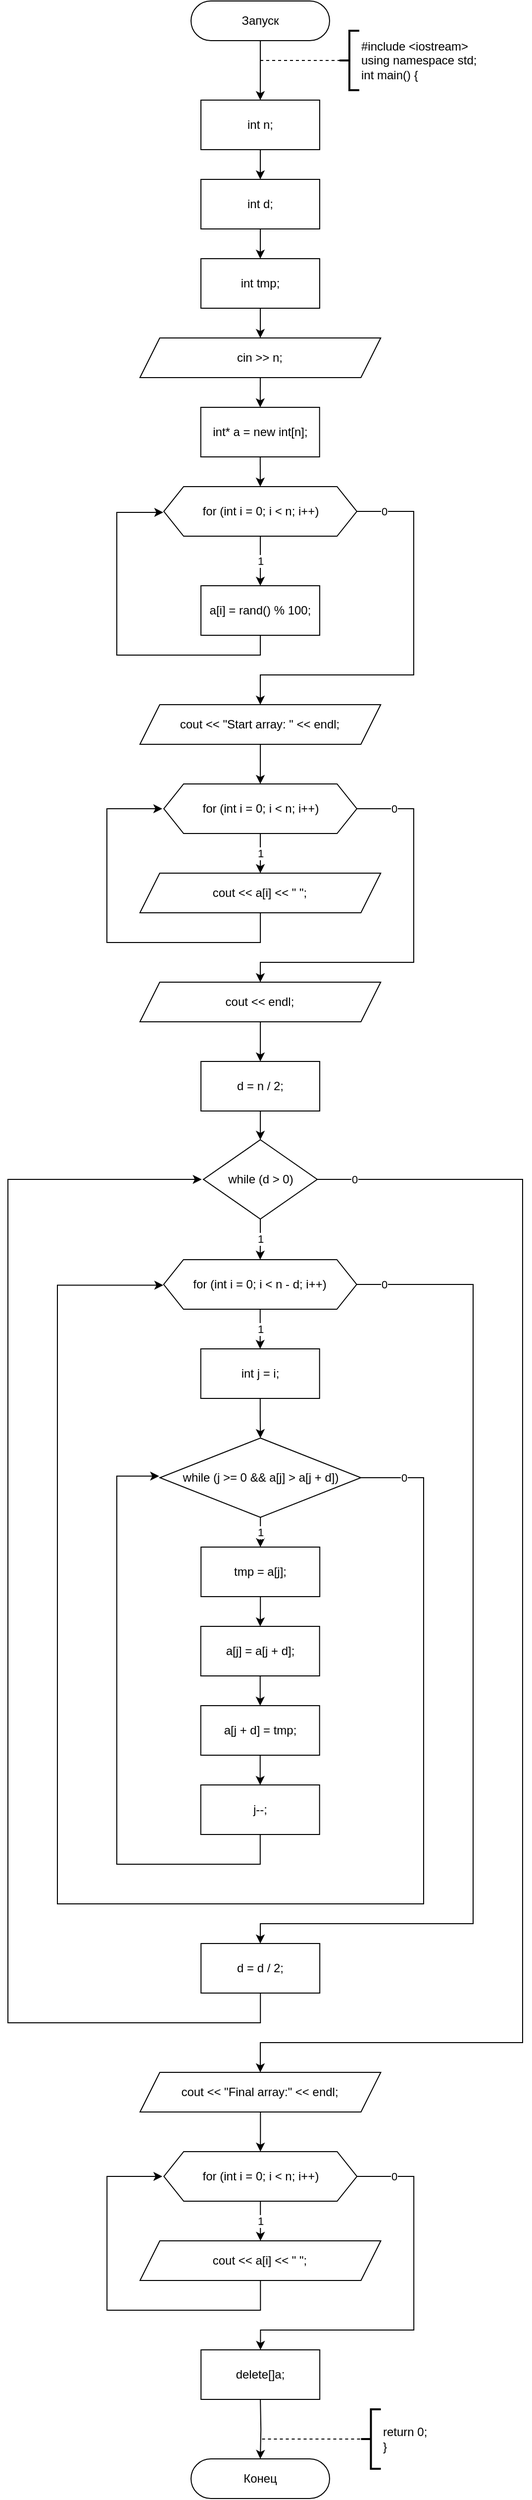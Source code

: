 <mxfile>
    <diagram id="tr8WCDj-hul7nBdrf4UF" name="Страница 1">
        <mxGraphModel dx="917" dy="923" grid="1" gridSize="10" guides="1" tooltips="1" connect="0" arrows="1" fold="1" page="1" pageScale="1" pageWidth="827" pageHeight="1169" math="0" shadow="0">
            <root>
                <mxCell id="0"/>
                <mxCell id="1" parent="0"/>
                <mxCell id="2" style="edgeStyle=orthogonalEdgeStyle;rounded=0;orthogonalLoop=1;jettySize=auto;html=1;" parent="1" source="3" target="4" edge="1">
                    <mxGeometry relative="1" as="geometry"/>
                </mxCell>
                <mxCell id="3" value="Запуск" style="rounded=1;whiteSpace=wrap;html=1;arcSize=50;" parent="1" vertex="1">
                    <mxGeometry x="305" y="20" width="140" height="40" as="geometry"/>
                </mxCell>
                <mxCell id="195" style="edgeStyle=none;html=1;" parent="1" source="4" edge="1">
                    <mxGeometry relative="1" as="geometry">
                        <mxPoint x="375" y="200" as="targetPoint"/>
                    </mxGeometry>
                </mxCell>
                <mxCell id="4" value="int n;" style="rounded=0;whiteSpace=wrap;html=1;" parent="1" vertex="1">
                    <mxGeometry x="315" y="120" width="120" height="50" as="geometry"/>
                </mxCell>
                <mxCell id="5" value="#include &amp;lt;iostream&amp;gt;&lt;br&gt;using namespace std;&lt;br&gt;int main() {" style="strokeWidth=2;html=1;shape=mxgraph.flowchart.annotation_2;align=left;labelPosition=right;pointerEvents=1;" parent="1" vertex="1">
                    <mxGeometry x="455" y="50" width="20" height="60" as="geometry"/>
                </mxCell>
                <mxCell id="6" value="" style="endArrow=none;dashed=1;html=1;entryX=0;entryY=0.5;entryDx=0;entryDy=0;entryPerimeter=0;" parent="1" target="5" edge="1">
                    <mxGeometry width="50" height="50" relative="1" as="geometry">
                        <mxPoint x="375" y="80" as="sourcePoint"/>
                        <mxPoint x="465" y="70" as="targetPoint"/>
                    </mxGeometry>
                </mxCell>
                <mxCell id="7" value="Конец" style="rounded=1;whiteSpace=wrap;html=1;arcSize=50;" parent="1" vertex="1">
                    <mxGeometry x="305" y="2500" width="140" height="40" as="geometry"/>
                </mxCell>
                <mxCell id="10" value="return 0;&lt;br&gt;}" style="strokeWidth=2;html=1;shape=mxgraph.flowchart.annotation_2;align=left;labelPosition=right;pointerEvents=1;" parent="1" vertex="1">
                    <mxGeometry x="476.75" y="2450" width="20" height="60" as="geometry"/>
                </mxCell>
                <mxCell id="11" value="" style="endArrow=none;dashed=1;html=1;entryX=0;entryY=0.5;entryDx=0;entryDy=0;entryPerimeter=0;edgeStyle=orthogonalEdgeStyle;" parent="1" edge="1">
                    <mxGeometry width="50" height="50" relative="1" as="geometry">
                        <mxPoint x="376.75" y="2480" as="sourcePoint"/>
                        <mxPoint x="476.75" y="2480" as="targetPoint"/>
                    </mxGeometry>
                </mxCell>
                <mxCell id="236" style="edgeStyle=none;html=1;" parent="1" source="234" edge="1">
                    <mxGeometry relative="1" as="geometry">
                        <mxPoint x="375" y="280" as="targetPoint"/>
                    </mxGeometry>
                </mxCell>
                <mxCell id="234" value="int d;" style="rounded=0;whiteSpace=wrap;html=1;" parent="1" vertex="1">
                    <mxGeometry x="315" y="200" width="120" height="50" as="geometry"/>
                </mxCell>
                <mxCell id="370" value="" style="edgeStyle=orthogonalEdgeStyle;html=1;rounded=0;" parent="1" source="252" edge="1">
                    <mxGeometry relative="1" as="geometry">
                        <mxPoint x="375" y="360" as="targetPoint"/>
                    </mxGeometry>
                </mxCell>
                <mxCell id="252" value="int tmp;" style="rounded=0;whiteSpace=wrap;html=1;" parent="1" vertex="1">
                    <mxGeometry x="315" y="280" width="120" height="50" as="geometry"/>
                </mxCell>
                <mxCell id="366" style="edgeStyle=orthogonalEdgeStyle;rounded=0;html=1;" parent="1" target="7" edge="1">
                    <mxGeometry relative="1" as="geometry">
                        <mxPoint x="375.058" y="2440" as="sourcePoint"/>
                    </mxGeometry>
                </mxCell>
                <mxCell id="521" style="edgeStyle=none;html=1;" edge="1" parent="1" source="519" target="520">
                    <mxGeometry relative="1" as="geometry"/>
                </mxCell>
                <mxCell id="519" value="cin &amp;gt;&amp;gt; n;" style="shape=parallelogram;perimeter=parallelogramPerimeter;whiteSpace=wrap;html=1;fixedSize=1;" vertex="1" parent="1">
                    <mxGeometry x="253.39" y="360" width="243.25" height="40" as="geometry"/>
                </mxCell>
                <mxCell id="523" style="edgeStyle=none;html=1;" edge="1" parent="1" source="520" target="522">
                    <mxGeometry relative="1" as="geometry"/>
                </mxCell>
                <mxCell id="520" value="int* a = new int[n];" style="rounded=0;whiteSpace=wrap;html=1;" vertex="1" parent="1">
                    <mxGeometry x="314.86" y="430" width="120" height="50" as="geometry"/>
                </mxCell>
                <mxCell id="525" value="1" style="edgeStyle=none;html=1;rounded=0;" edge="1" parent="1" source="522" target="524">
                    <mxGeometry relative="1" as="geometry"/>
                </mxCell>
                <mxCell id="529" value="0" style="edgeStyle=orthogonalEdgeStyle;rounded=0;html=1;" edge="1" parent="1" source="522" target="528">
                    <mxGeometry x="-0.865" relative="1" as="geometry">
                        <Array as="points">
                            <mxPoint x="530" y="535"/>
                            <mxPoint x="530" y="700"/>
                            <mxPoint x="375" y="700"/>
                        </Array>
                        <mxPoint as="offset"/>
                    </mxGeometry>
                </mxCell>
                <mxCell id="522" value="for (int i = 0; i &amp;lt; n; i++)" style="shape=hexagon;perimeter=hexagonPerimeter2;whiteSpace=wrap;html=1;fixedSize=1;" vertex="1" parent="1">
                    <mxGeometry x="277.52" y="510" width="195" height="50" as="geometry"/>
                </mxCell>
                <mxCell id="527" style="edgeStyle=orthogonalEdgeStyle;rounded=0;html=1;entryX=-0.003;entryY=0.52;entryDx=0;entryDy=0;entryPerimeter=0;" edge="1" parent="1" source="524" target="522">
                    <mxGeometry relative="1" as="geometry">
                        <Array as="points">
                            <mxPoint x="375" y="680"/>
                            <mxPoint x="230" y="680"/>
                            <mxPoint x="230" y="536"/>
                        </Array>
                    </mxGeometry>
                </mxCell>
                <mxCell id="524" value="a[i] = rand() % 100;" style="rounded=0;whiteSpace=wrap;html=1;" vertex="1" parent="1">
                    <mxGeometry x="315.02" y="610" width="120" height="50" as="geometry"/>
                </mxCell>
                <mxCell id="531" style="edgeStyle=orthogonalEdgeStyle;rounded=0;html=1;" edge="1" parent="1" source="528" target="530">
                    <mxGeometry relative="1" as="geometry"/>
                </mxCell>
                <mxCell id="528" value="cout &amp;lt;&amp;lt; &quot;Start array: &quot; &amp;lt;&amp;lt; endl;" style="shape=parallelogram;perimeter=parallelogramPerimeter;whiteSpace=wrap;html=1;fixedSize=1;" vertex="1" parent="1">
                    <mxGeometry x="253.39" y="730" width="243.25" height="40" as="geometry"/>
                </mxCell>
                <mxCell id="533" value="1" style="edgeStyle=orthogonalEdgeStyle;rounded=0;html=1;" edge="1" parent="1" source="530" target="532">
                    <mxGeometry relative="1" as="geometry"/>
                </mxCell>
                <mxCell id="536" value="0" style="edgeStyle=orthogonalEdgeStyle;rounded=0;html=1;" edge="1" parent="1" source="530" target="535">
                    <mxGeometry x="-0.806" relative="1" as="geometry">
                        <Array as="points">
                            <mxPoint x="530" y="835"/>
                            <mxPoint x="530" y="990"/>
                            <mxPoint x="375" y="990"/>
                        </Array>
                        <mxPoint as="offset"/>
                    </mxGeometry>
                </mxCell>
                <mxCell id="530" value="for (int i = 0; i &amp;lt; n; i++)" style="shape=hexagon;perimeter=hexagonPerimeter2;whiteSpace=wrap;html=1;fixedSize=1;" vertex="1" parent="1">
                    <mxGeometry x="277.52" y="810" width="195" height="50" as="geometry"/>
                </mxCell>
                <mxCell id="534" style="edgeStyle=orthogonalEdgeStyle;rounded=0;html=1;entryX=-0.008;entryY=0.5;entryDx=0;entryDy=0;entryPerimeter=0;" edge="1" parent="1" source="532" target="530">
                    <mxGeometry relative="1" as="geometry">
                        <Array as="points">
                            <mxPoint x="375" y="970"/>
                            <mxPoint x="220" y="970"/>
                            <mxPoint x="220" y="835"/>
                        </Array>
                    </mxGeometry>
                </mxCell>
                <mxCell id="532" value="cout &amp;lt;&amp;lt; a[i] &amp;lt;&amp;lt; &quot; &quot;;" style="shape=parallelogram;perimeter=parallelogramPerimeter;whiteSpace=wrap;html=1;fixedSize=1;" vertex="1" parent="1">
                    <mxGeometry x="253.39" y="900" width="243.25" height="40" as="geometry"/>
                </mxCell>
                <mxCell id="538" style="edgeStyle=orthogonalEdgeStyle;rounded=0;html=1;" edge="1" parent="1" source="535" target="537">
                    <mxGeometry relative="1" as="geometry"/>
                </mxCell>
                <mxCell id="535" value="cout &amp;lt;&amp;lt; endl;" style="shape=parallelogram;perimeter=parallelogramPerimeter;whiteSpace=wrap;html=1;fixedSize=1;" vertex="1" parent="1">
                    <mxGeometry x="253.4" y="1010" width="243.25" height="40" as="geometry"/>
                </mxCell>
                <mxCell id="540" style="edgeStyle=orthogonalEdgeStyle;rounded=0;html=1;" edge="1" parent="1" source="537" target="539">
                    <mxGeometry relative="1" as="geometry"/>
                </mxCell>
                <mxCell id="537" value="d = n / 2;" style="rounded=0;whiteSpace=wrap;html=1;" vertex="1" parent="1">
                    <mxGeometry x="315.03" y="1090" width="120" height="50" as="geometry"/>
                </mxCell>
                <mxCell id="542" value="1" style="edgeStyle=orthogonalEdgeStyle;rounded=0;html=1;" edge="1" parent="1" source="539" target="541">
                    <mxGeometry relative="1" as="geometry"/>
                </mxCell>
                <mxCell id="561" value="0" style="edgeStyle=orthogonalEdgeStyle;rounded=0;html=1;" edge="1" parent="1" source="539" target="560">
                    <mxGeometry x="-0.945" relative="1" as="geometry">
                        <Array as="points">
                            <mxPoint x="640" y="1209"/>
                            <mxPoint x="640" y="2080"/>
                            <mxPoint x="375" y="2080"/>
                        </Array>
                        <mxPoint x="-1" as="offset"/>
                    </mxGeometry>
                </mxCell>
                <mxCell id="539" value="while (d &amp;gt; 0)" style="rhombus;whiteSpace=wrap;html=1;" vertex="1" parent="1">
                    <mxGeometry x="317.51" y="1169" width="115.03" height="80" as="geometry"/>
                </mxCell>
                <mxCell id="544" value="1" style="edgeStyle=orthogonalEdgeStyle;rounded=0;html=1;" edge="1" parent="1" source="541" target="543">
                    <mxGeometry relative="1" as="geometry"/>
                </mxCell>
                <mxCell id="558" value="0" style="edgeStyle=orthogonalEdgeStyle;rounded=0;html=1;" edge="1" parent="1" source="541" target="557">
                    <mxGeometry x="-0.945" relative="1" as="geometry">
                        <Array as="points">
                            <mxPoint x="590" y="1315"/>
                            <mxPoint x="590" y="1960"/>
                            <mxPoint x="375" y="1960"/>
                        </Array>
                        <mxPoint as="offset"/>
                    </mxGeometry>
                </mxCell>
                <mxCell id="541" value="for (int i = 0; i &amp;lt; n - d; i++)" style="shape=hexagon;perimeter=hexagonPerimeter2;whiteSpace=wrap;html=1;fixedSize=1;" vertex="1" parent="1">
                    <mxGeometry x="277.36" y="1290" width="195" height="50" as="geometry"/>
                </mxCell>
                <mxCell id="546" style="edgeStyle=orthogonalEdgeStyle;rounded=0;html=1;" edge="1" parent="1" source="543" target="545">
                    <mxGeometry relative="1" as="geometry"/>
                </mxCell>
                <mxCell id="543" value="int j = i;" style="rounded=0;whiteSpace=wrap;html=1;" vertex="1" parent="1">
                    <mxGeometry x="314.86" y="1380" width="120" height="50" as="geometry"/>
                </mxCell>
                <mxCell id="548" value="1" style="edgeStyle=orthogonalEdgeStyle;rounded=0;html=1;" edge="1" parent="1" source="545" target="547">
                    <mxGeometry relative="1" as="geometry"/>
                </mxCell>
                <mxCell id="556" value="0" style="edgeStyle=orthogonalEdgeStyle;rounded=0;html=1;entryX=-0.002;entryY=0.516;entryDx=0;entryDy=0;entryPerimeter=0;" edge="1" parent="1" source="545" target="541">
                    <mxGeometry x="-0.946" relative="1" as="geometry">
                        <Array as="points">
                            <mxPoint x="540" y="1510"/>
                            <mxPoint x="540" y="1940"/>
                            <mxPoint x="170" y="1940"/>
                            <mxPoint x="170" y="1316"/>
                        </Array>
                        <mxPoint as="offset"/>
                    </mxGeometry>
                </mxCell>
                <mxCell id="545" value="while (j &amp;gt;= 0 &amp;amp;&amp;amp; a[j] &amp;gt; a[j + d])" style="rhombus;whiteSpace=wrap;html=1;" vertex="1" parent="1">
                    <mxGeometry x="273.58" y="1470" width="203.03" height="80" as="geometry"/>
                </mxCell>
                <mxCell id="552" style="edgeStyle=orthogonalEdgeStyle;rounded=0;html=1;" edge="1" parent="1" source="547" target="549">
                    <mxGeometry relative="1" as="geometry"/>
                </mxCell>
                <mxCell id="547" value="tmp = a[j];" style="rounded=0;whiteSpace=wrap;html=1;" vertex="1" parent="1">
                    <mxGeometry x="315.09" y="1580" width="120" height="50" as="geometry"/>
                </mxCell>
                <mxCell id="553" style="edgeStyle=orthogonalEdgeStyle;rounded=0;html=1;" edge="1" parent="1" source="549" target="551">
                    <mxGeometry relative="1" as="geometry"/>
                </mxCell>
                <mxCell id="549" value="a[j] = a[j + d];" style="rounded=0;whiteSpace=wrap;html=1;" vertex="1" parent="1">
                    <mxGeometry x="314.86" y="1660" width="120" height="50" as="geometry"/>
                </mxCell>
                <mxCell id="555" style="edgeStyle=orthogonalEdgeStyle;rounded=0;html=1;entryX=-0.004;entryY=0.48;entryDx=0;entryDy=0;entryPerimeter=0;" edge="1" parent="1" source="550" target="545">
                    <mxGeometry relative="1" as="geometry">
                        <Array as="points">
                            <mxPoint x="375" y="1900"/>
                            <mxPoint x="230" y="1900"/>
                            <mxPoint x="230" y="1508"/>
                        </Array>
                    </mxGeometry>
                </mxCell>
                <mxCell id="550" value="j--;" style="rounded=0;whiteSpace=wrap;html=1;" vertex="1" parent="1">
                    <mxGeometry x="314.86" y="1820" width="120" height="50" as="geometry"/>
                </mxCell>
                <mxCell id="554" style="edgeStyle=orthogonalEdgeStyle;rounded=0;html=1;" edge="1" parent="1" source="551" target="550">
                    <mxGeometry relative="1" as="geometry"/>
                </mxCell>
                <mxCell id="551" value="a[j + d] = tmp;" style="rounded=0;whiteSpace=wrap;html=1;" vertex="1" parent="1">
                    <mxGeometry x="314.86" y="1740" width="120" height="50" as="geometry"/>
                </mxCell>
                <mxCell id="559" style="edgeStyle=orthogonalEdgeStyle;rounded=0;html=1;entryX=-0.015;entryY=0.506;entryDx=0;entryDy=0;entryPerimeter=0;" edge="1" parent="1" source="557" target="539">
                    <mxGeometry relative="1" as="geometry">
                        <Array as="points">
                            <mxPoint x="375" y="2060"/>
                            <mxPoint x="120" y="2060"/>
                            <mxPoint x="120" y="1209"/>
                            <mxPoint x="316" y="1209"/>
                        </Array>
                    </mxGeometry>
                </mxCell>
                <mxCell id="557" value="d = d / 2;" style="rounded=0;whiteSpace=wrap;html=1;" vertex="1" parent="1">
                    <mxGeometry x="315.09" y="1980" width="120" height="50" as="geometry"/>
                </mxCell>
                <mxCell id="567" style="edgeStyle=orthogonalEdgeStyle;rounded=0;html=1;" edge="1" parent="1" source="560" target="564">
                    <mxGeometry relative="1" as="geometry"/>
                </mxCell>
                <mxCell id="560" value="cout &amp;lt;&amp;lt; &quot;Final array:&quot; &amp;lt;&amp;lt; endl;" style="shape=parallelogram;perimeter=parallelogramPerimeter;whiteSpace=wrap;html=1;fixedSize=1;" vertex="1" parent="1">
                    <mxGeometry x="253.47" y="2110" width="243.25" height="40" as="geometry"/>
                </mxCell>
                <mxCell id="562" value="1" style="edgeStyle=orthogonalEdgeStyle;rounded=0;html=1;" edge="1" parent="1" source="564" target="566">
                    <mxGeometry relative="1" as="geometry"/>
                </mxCell>
                <mxCell id="563" value="0" style="edgeStyle=orthogonalEdgeStyle;rounded=0;html=1;" edge="1" parent="1" source="564">
                    <mxGeometry x="-0.806" relative="1" as="geometry">
                        <mxPoint x="375.181" y="2390" as="targetPoint"/>
                        <Array as="points">
                            <mxPoint x="530.09" y="2215"/>
                            <mxPoint x="530.09" y="2370"/>
                            <mxPoint x="375.09" y="2370"/>
                        </Array>
                        <mxPoint as="offset"/>
                    </mxGeometry>
                </mxCell>
                <mxCell id="564" value="for (int i = 0; i &amp;lt; n; i++)" style="shape=hexagon;perimeter=hexagonPerimeter2;whiteSpace=wrap;html=1;fixedSize=1;" vertex="1" parent="1">
                    <mxGeometry x="277.61" y="2190" width="195" height="50" as="geometry"/>
                </mxCell>
                <mxCell id="565" style="edgeStyle=orthogonalEdgeStyle;rounded=0;html=1;entryX=-0.008;entryY=0.5;entryDx=0;entryDy=0;entryPerimeter=0;" edge="1" parent="1" source="566" target="564">
                    <mxGeometry relative="1" as="geometry">
                        <Array as="points">
                            <mxPoint x="375.09" y="2350"/>
                            <mxPoint x="220.09" y="2350"/>
                            <mxPoint x="220.09" y="2215"/>
                        </Array>
                    </mxGeometry>
                </mxCell>
                <mxCell id="566" value="cout &amp;lt;&amp;lt; a[i] &amp;lt;&amp;lt; &quot; &quot;;" style="shape=parallelogram;perimeter=parallelogramPerimeter;whiteSpace=wrap;html=1;fixedSize=1;" vertex="1" parent="1">
                    <mxGeometry x="253.48" y="2280" width="243.25" height="40" as="geometry"/>
                </mxCell>
                <mxCell id="568" value="delete[]a;" style="rounded=0;whiteSpace=wrap;html=1;" vertex="1" parent="1">
                    <mxGeometry x="315.09" y="2390" width="120" height="50" as="geometry"/>
                </mxCell>
            </root>
        </mxGraphModel>
    </diagram>
</mxfile>